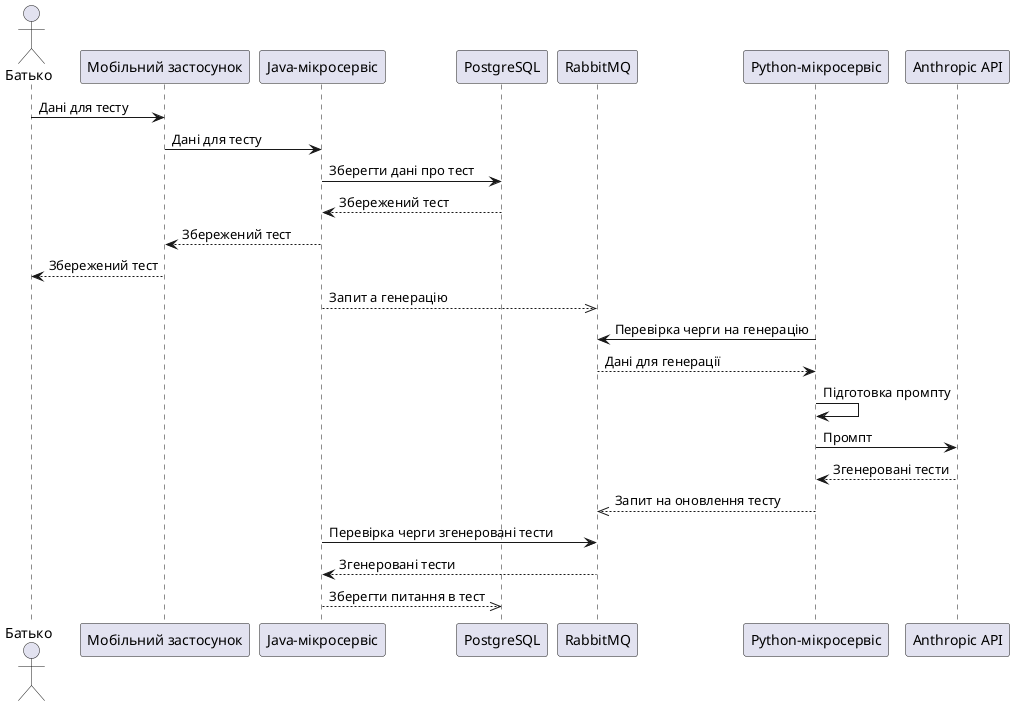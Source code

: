 @startuml

actor Батько as Parent
participant "Мобільний застосунок" as Front
participant "Java-мікросервіс" as Java
participant "PostgreSQL" as Postgres
participant "RabbitMQ" as RabbitMQ
participant "Python-мікросервіс" as Python
participant "Anthropic API" as Anthropic

Parent -> Front: Дані для тесту
Front -> Java: Дані для тесту
Java -> Postgres: Зберегти дані про тест
Postgres --> Java: Збережений тест
Java --> Front: Збережений тест
Front --> Parent: Збережений тест
Java -->> RabbitMQ: Запит а генерацію
Python -> RabbitMQ: Перевірка черги на генерацію
RabbitMQ --> Python: Дані для генерації
Python -> Python: Підготовка промпту
Python -> Anthropic: Промпт
Anthropic --> Python: Згенеровані тести
Python -->> RabbitMQ: Запит на оновлення тесту
Java -> RabbitMQ: Перевірка черги згенеровані тести
RabbitMQ --> Java: Згенеровані тести
Java -->> Postgres: Зберегти питання в тест

@enduml